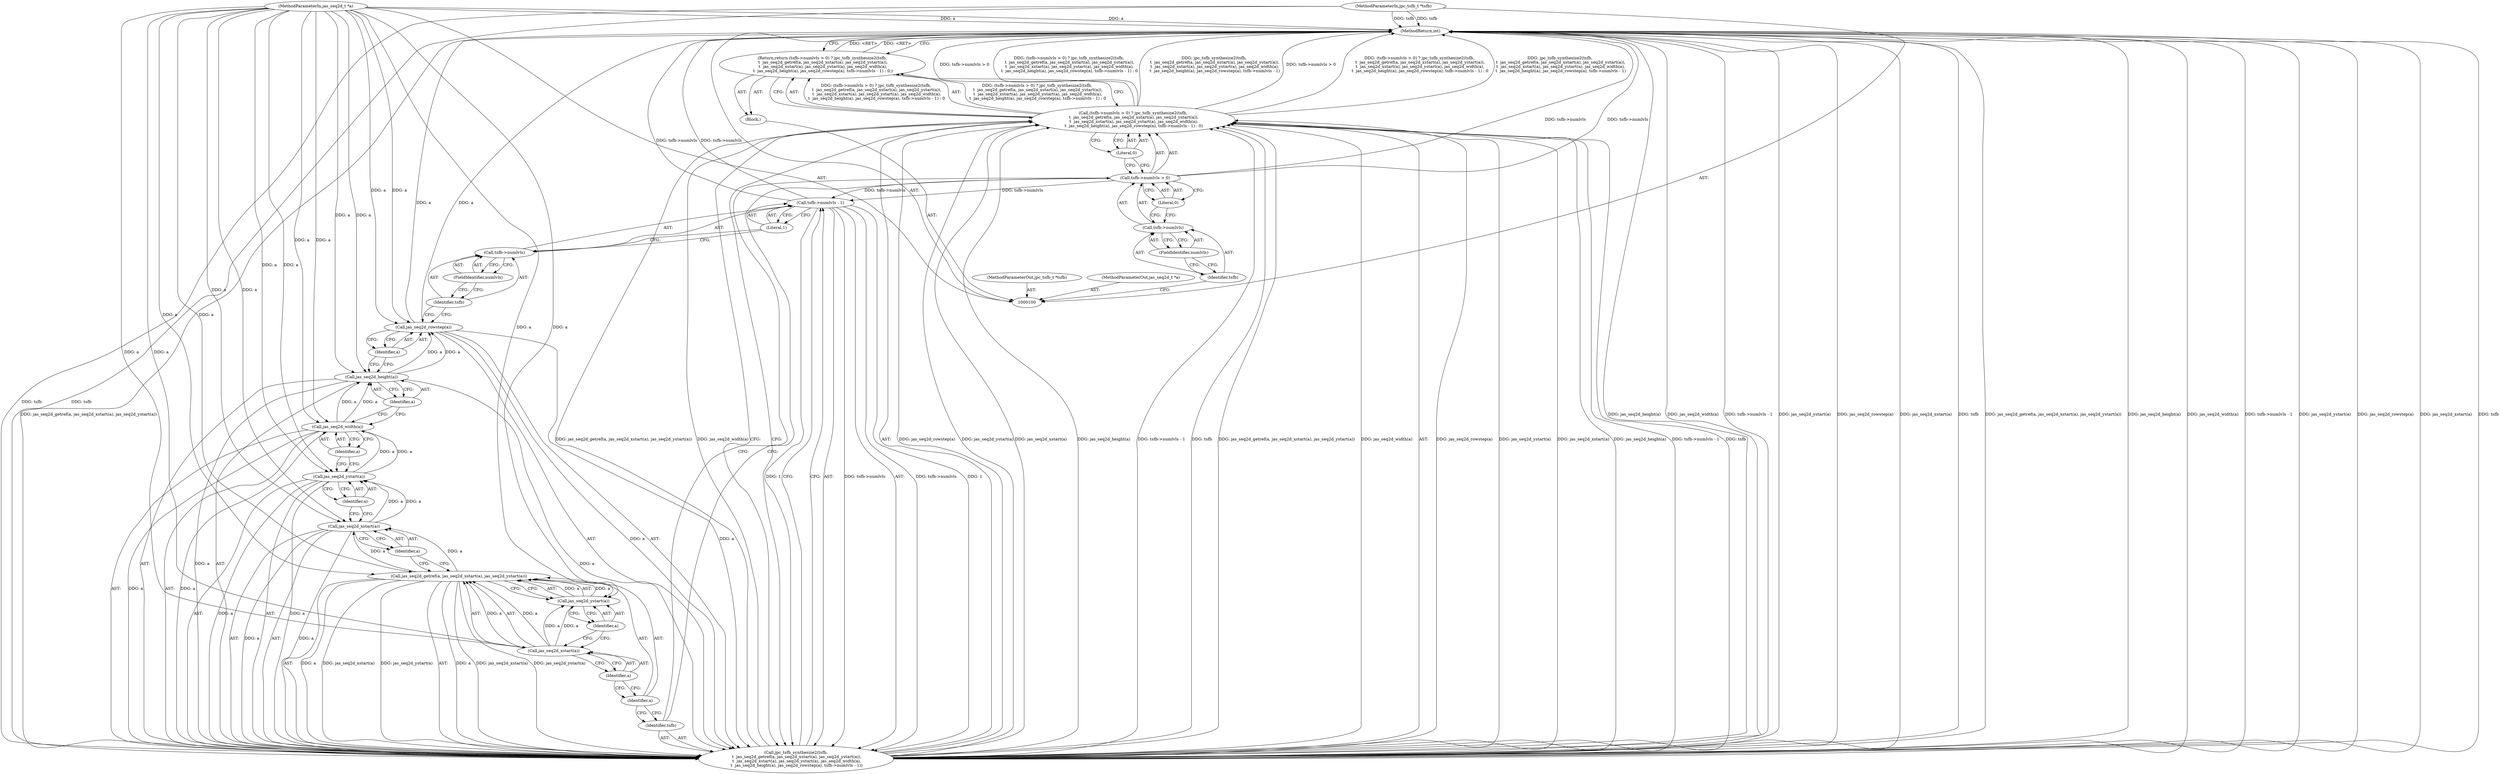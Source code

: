 digraph "1_jasper_2e82fa00466ae525339754bb3ab0a0474a31d4bd_0" {
"1000135" [label="(MethodReturn,int)"];
"1000101" [label="(MethodParameterIn,jpc_tsfb_t *tsfb)"];
"1000199" [label="(MethodParameterOut,jpc_tsfb_t *tsfb)"];
"1000102" [label="(MethodParameterIn,jas_seq2d_t *a)"];
"1000200" [label="(MethodParameterOut,jas_seq2d_t *a)"];
"1000103" [label="(Block,)"];
"1000104" [label="(Return,return (tsfb->numlvls > 0) ? jpc_tsfb_synthesize2(tsfb,\n \t  jas_seq2d_getref(a, jas_seq2d_xstart(a), jas_seq2d_ystart(a)),\n \t  jas_seq2d_xstart(a), jas_seq2d_ystart(a), jas_seq2d_width(a),\n \t  jas_seq2d_height(a), jas_seq2d_rowstep(a), tsfb->numlvls - 1) : 0;)"];
"1000109" [label="(FieldIdentifier,numlvls)"];
"1000110" [label="(Literal,0)"];
"1000111" [label="(Call,jpc_tsfb_synthesize2(tsfb,\n \t  jas_seq2d_getref(a, jas_seq2d_xstart(a), jas_seq2d_ystart(a)),\n \t  jas_seq2d_xstart(a), jas_seq2d_ystart(a), jas_seq2d_width(a),\n \t  jas_seq2d_height(a), jas_seq2d_rowstep(a), tsfb->numlvls - 1))"];
"1000112" [label="(Identifier,tsfb)"];
"1000105" [label="(Call,(tsfb->numlvls > 0) ? jpc_tsfb_synthesize2(tsfb,\n \t  jas_seq2d_getref(a, jas_seq2d_xstart(a), jas_seq2d_ystart(a)),\n \t  jas_seq2d_xstart(a), jas_seq2d_ystart(a), jas_seq2d_width(a),\n \t  jas_seq2d_height(a), jas_seq2d_rowstep(a), tsfb->numlvls - 1) : 0)"];
"1000106" [label="(Call,tsfb->numlvls > 0)"];
"1000107" [label="(Call,tsfb->numlvls)"];
"1000108" [label="(Identifier,tsfb)"];
"1000114" [label="(Identifier,a)"];
"1000115" [label="(Call,jas_seq2d_xstart(a))"];
"1000113" [label="(Call,jas_seq2d_getref(a, jas_seq2d_xstart(a), jas_seq2d_ystart(a)))"];
"1000116" [label="(Identifier,a)"];
"1000117" [label="(Call,jas_seq2d_ystart(a))"];
"1000118" [label="(Identifier,a)"];
"1000120" [label="(Identifier,a)"];
"1000121" [label="(Call,jas_seq2d_ystart(a))"];
"1000119" [label="(Call,jas_seq2d_xstart(a))"];
"1000122" [label="(Identifier,a)"];
"1000123" [label="(Call,jas_seq2d_width(a))"];
"1000124" [label="(Identifier,a)"];
"1000126" [label="(Identifier,a)"];
"1000127" [label="(Call,jas_seq2d_rowstep(a))"];
"1000125" [label="(Call,jas_seq2d_height(a))"];
"1000128" [label="(Identifier,a)"];
"1000129" [label="(Call,tsfb->numlvls - 1)"];
"1000130" [label="(Call,tsfb->numlvls)"];
"1000131" [label="(Identifier,tsfb)"];
"1000132" [label="(FieldIdentifier,numlvls)"];
"1000133" [label="(Literal,1)"];
"1000134" [label="(Literal,0)"];
"1000135" -> "1000100"  [label="AST: "];
"1000135" -> "1000104"  [label="CFG: "];
"1000129" -> "1000135"  [label="DDG: tsfb->numlvls"];
"1000111" -> "1000135"  [label="DDG: jas_seq2d_height(a)"];
"1000111" -> "1000135"  [label="DDG: jas_seq2d_width(a)"];
"1000111" -> "1000135"  [label="DDG: tsfb->numlvls - 1"];
"1000111" -> "1000135"  [label="DDG: jas_seq2d_ystart(a)"];
"1000111" -> "1000135"  [label="DDG: jas_seq2d_rowstep(a)"];
"1000111" -> "1000135"  [label="DDG: jas_seq2d_xstart(a)"];
"1000111" -> "1000135"  [label="DDG: tsfb"];
"1000111" -> "1000135"  [label="DDG: jas_seq2d_getref(a, jas_seq2d_xstart(a), jas_seq2d_ystart(a))"];
"1000106" -> "1000135"  [label="DDG: tsfb->numlvls"];
"1000105" -> "1000135"  [label="DDG: (tsfb->numlvls > 0) ? jpc_tsfb_synthesize2(tsfb,\n \t  jas_seq2d_getref(a, jas_seq2d_xstart(a), jas_seq2d_ystart(a)),\n \t  jas_seq2d_xstart(a), jas_seq2d_ystart(a), jas_seq2d_width(a),\n \t  jas_seq2d_height(a), jas_seq2d_rowstep(a), tsfb->numlvls - 1) : 0"];
"1000105" -> "1000135"  [label="DDG: jpc_tsfb_synthesize2(tsfb,\n \t  jas_seq2d_getref(a, jas_seq2d_xstart(a), jas_seq2d_ystart(a)),\n \t  jas_seq2d_xstart(a), jas_seq2d_ystart(a), jas_seq2d_width(a),\n \t  jas_seq2d_height(a), jas_seq2d_rowstep(a), tsfb->numlvls - 1)"];
"1000105" -> "1000135"  [label="DDG: tsfb->numlvls > 0"];
"1000127" -> "1000135"  [label="DDG: a"];
"1000102" -> "1000135"  [label="DDG: a"];
"1000101" -> "1000135"  [label="DDG: tsfb"];
"1000104" -> "1000135"  [label="DDG: <RET>"];
"1000101" -> "1000100"  [label="AST: "];
"1000101" -> "1000135"  [label="DDG: tsfb"];
"1000101" -> "1000111"  [label="DDG: tsfb"];
"1000199" -> "1000100"  [label="AST: "];
"1000102" -> "1000100"  [label="AST: "];
"1000102" -> "1000135"  [label="DDG: a"];
"1000102" -> "1000113"  [label="DDG: a"];
"1000102" -> "1000115"  [label="DDG: a"];
"1000102" -> "1000117"  [label="DDG: a"];
"1000102" -> "1000119"  [label="DDG: a"];
"1000102" -> "1000121"  [label="DDG: a"];
"1000102" -> "1000123"  [label="DDG: a"];
"1000102" -> "1000125"  [label="DDG: a"];
"1000102" -> "1000127"  [label="DDG: a"];
"1000200" -> "1000100"  [label="AST: "];
"1000103" -> "1000100"  [label="AST: "];
"1000104" -> "1000103"  [label="AST: "];
"1000104" -> "1000103"  [label="AST: "];
"1000104" -> "1000105"  [label="CFG: "];
"1000105" -> "1000104"  [label="AST: "];
"1000135" -> "1000104"  [label="CFG: "];
"1000104" -> "1000135"  [label="DDG: <RET>"];
"1000105" -> "1000104"  [label="DDG: (tsfb->numlvls > 0) ? jpc_tsfb_synthesize2(tsfb,\n \t  jas_seq2d_getref(a, jas_seq2d_xstart(a), jas_seq2d_ystart(a)),\n \t  jas_seq2d_xstart(a), jas_seq2d_ystart(a), jas_seq2d_width(a),\n \t  jas_seq2d_height(a), jas_seq2d_rowstep(a), tsfb->numlvls - 1) : 0"];
"1000109" -> "1000107"  [label="AST: "];
"1000109" -> "1000108"  [label="CFG: "];
"1000107" -> "1000109"  [label="CFG: "];
"1000110" -> "1000106"  [label="AST: "];
"1000110" -> "1000107"  [label="CFG: "];
"1000106" -> "1000110"  [label="CFG: "];
"1000111" -> "1000105"  [label="AST: "];
"1000111" -> "1000129"  [label="CFG: "];
"1000112" -> "1000111"  [label="AST: "];
"1000113" -> "1000111"  [label="AST: "];
"1000119" -> "1000111"  [label="AST: "];
"1000121" -> "1000111"  [label="AST: "];
"1000123" -> "1000111"  [label="AST: "];
"1000125" -> "1000111"  [label="AST: "];
"1000127" -> "1000111"  [label="AST: "];
"1000129" -> "1000111"  [label="AST: "];
"1000105" -> "1000111"  [label="CFG: "];
"1000111" -> "1000135"  [label="DDG: jas_seq2d_height(a)"];
"1000111" -> "1000135"  [label="DDG: jas_seq2d_width(a)"];
"1000111" -> "1000135"  [label="DDG: tsfb->numlvls - 1"];
"1000111" -> "1000135"  [label="DDG: jas_seq2d_ystart(a)"];
"1000111" -> "1000135"  [label="DDG: jas_seq2d_rowstep(a)"];
"1000111" -> "1000135"  [label="DDG: jas_seq2d_xstart(a)"];
"1000111" -> "1000135"  [label="DDG: tsfb"];
"1000111" -> "1000135"  [label="DDG: jas_seq2d_getref(a, jas_seq2d_xstart(a), jas_seq2d_ystart(a))"];
"1000111" -> "1000105"  [label="DDG: jas_seq2d_rowstep(a)"];
"1000111" -> "1000105"  [label="DDG: jas_seq2d_ystart(a)"];
"1000111" -> "1000105"  [label="DDG: jas_seq2d_xstart(a)"];
"1000111" -> "1000105"  [label="DDG: jas_seq2d_height(a)"];
"1000111" -> "1000105"  [label="DDG: tsfb->numlvls - 1"];
"1000111" -> "1000105"  [label="DDG: tsfb"];
"1000111" -> "1000105"  [label="DDG: jas_seq2d_getref(a, jas_seq2d_xstart(a), jas_seq2d_ystart(a))"];
"1000111" -> "1000105"  [label="DDG: jas_seq2d_width(a)"];
"1000101" -> "1000111"  [label="DDG: tsfb"];
"1000113" -> "1000111"  [label="DDG: a"];
"1000113" -> "1000111"  [label="DDG: jas_seq2d_xstart(a)"];
"1000113" -> "1000111"  [label="DDG: jas_seq2d_ystart(a)"];
"1000119" -> "1000111"  [label="DDG: a"];
"1000121" -> "1000111"  [label="DDG: a"];
"1000123" -> "1000111"  [label="DDG: a"];
"1000125" -> "1000111"  [label="DDG: a"];
"1000127" -> "1000111"  [label="DDG: a"];
"1000129" -> "1000111"  [label="DDG: tsfb->numlvls"];
"1000129" -> "1000111"  [label="DDG: 1"];
"1000112" -> "1000111"  [label="AST: "];
"1000112" -> "1000106"  [label="CFG: "];
"1000114" -> "1000112"  [label="CFG: "];
"1000105" -> "1000104"  [label="AST: "];
"1000105" -> "1000111"  [label="CFG: "];
"1000105" -> "1000134"  [label="CFG: "];
"1000106" -> "1000105"  [label="AST: "];
"1000111" -> "1000105"  [label="AST: "];
"1000134" -> "1000105"  [label="AST: "];
"1000104" -> "1000105"  [label="CFG: "];
"1000105" -> "1000135"  [label="DDG: (tsfb->numlvls > 0) ? jpc_tsfb_synthesize2(tsfb,\n \t  jas_seq2d_getref(a, jas_seq2d_xstart(a), jas_seq2d_ystart(a)),\n \t  jas_seq2d_xstart(a), jas_seq2d_ystart(a), jas_seq2d_width(a),\n \t  jas_seq2d_height(a), jas_seq2d_rowstep(a), tsfb->numlvls - 1) : 0"];
"1000105" -> "1000135"  [label="DDG: jpc_tsfb_synthesize2(tsfb,\n \t  jas_seq2d_getref(a, jas_seq2d_xstart(a), jas_seq2d_ystart(a)),\n \t  jas_seq2d_xstart(a), jas_seq2d_ystart(a), jas_seq2d_width(a),\n \t  jas_seq2d_height(a), jas_seq2d_rowstep(a), tsfb->numlvls - 1)"];
"1000105" -> "1000135"  [label="DDG: tsfb->numlvls > 0"];
"1000105" -> "1000104"  [label="DDG: (tsfb->numlvls > 0) ? jpc_tsfb_synthesize2(tsfb,\n \t  jas_seq2d_getref(a, jas_seq2d_xstart(a), jas_seq2d_ystart(a)),\n \t  jas_seq2d_xstart(a), jas_seq2d_ystart(a), jas_seq2d_width(a),\n \t  jas_seq2d_height(a), jas_seq2d_rowstep(a), tsfb->numlvls - 1) : 0"];
"1000111" -> "1000105"  [label="DDG: jas_seq2d_rowstep(a)"];
"1000111" -> "1000105"  [label="DDG: jas_seq2d_ystart(a)"];
"1000111" -> "1000105"  [label="DDG: jas_seq2d_xstart(a)"];
"1000111" -> "1000105"  [label="DDG: jas_seq2d_height(a)"];
"1000111" -> "1000105"  [label="DDG: tsfb->numlvls - 1"];
"1000111" -> "1000105"  [label="DDG: tsfb"];
"1000111" -> "1000105"  [label="DDG: jas_seq2d_getref(a, jas_seq2d_xstart(a), jas_seq2d_ystart(a))"];
"1000111" -> "1000105"  [label="DDG: jas_seq2d_width(a)"];
"1000106" -> "1000105"  [label="AST: "];
"1000106" -> "1000110"  [label="CFG: "];
"1000107" -> "1000106"  [label="AST: "];
"1000110" -> "1000106"  [label="AST: "];
"1000112" -> "1000106"  [label="CFG: "];
"1000134" -> "1000106"  [label="CFG: "];
"1000106" -> "1000135"  [label="DDG: tsfb->numlvls"];
"1000106" -> "1000129"  [label="DDG: tsfb->numlvls"];
"1000107" -> "1000106"  [label="AST: "];
"1000107" -> "1000109"  [label="CFG: "];
"1000108" -> "1000107"  [label="AST: "];
"1000109" -> "1000107"  [label="AST: "];
"1000110" -> "1000107"  [label="CFG: "];
"1000108" -> "1000107"  [label="AST: "];
"1000108" -> "1000100"  [label="CFG: "];
"1000109" -> "1000108"  [label="CFG: "];
"1000114" -> "1000113"  [label="AST: "];
"1000114" -> "1000112"  [label="CFG: "];
"1000116" -> "1000114"  [label="CFG: "];
"1000115" -> "1000113"  [label="AST: "];
"1000115" -> "1000116"  [label="CFG: "];
"1000116" -> "1000115"  [label="AST: "];
"1000118" -> "1000115"  [label="CFG: "];
"1000115" -> "1000113"  [label="DDG: a"];
"1000102" -> "1000115"  [label="DDG: a"];
"1000115" -> "1000117"  [label="DDG: a"];
"1000113" -> "1000111"  [label="AST: "];
"1000113" -> "1000117"  [label="CFG: "];
"1000114" -> "1000113"  [label="AST: "];
"1000115" -> "1000113"  [label="AST: "];
"1000117" -> "1000113"  [label="AST: "];
"1000120" -> "1000113"  [label="CFG: "];
"1000113" -> "1000111"  [label="DDG: a"];
"1000113" -> "1000111"  [label="DDG: jas_seq2d_xstart(a)"];
"1000113" -> "1000111"  [label="DDG: jas_seq2d_ystart(a)"];
"1000117" -> "1000113"  [label="DDG: a"];
"1000102" -> "1000113"  [label="DDG: a"];
"1000115" -> "1000113"  [label="DDG: a"];
"1000113" -> "1000119"  [label="DDG: a"];
"1000116" -> "1000115"  [label="AST: "];
"1000116" -> "1000114"  [label="CFG: "];
"1000115" -> "1000116"  [label="CFG: "];
"1000117" -> "1000113"  [label="AST: "];
"1000117" -> "1000118"  [label="CFG: "];
"1000118" -> "1000117"  [label="AST: "];
"1000113" -> "1000117"  [label="CFG: "];
"1000117" -> "1000113"  [label="DDG: a"];
"1000115" -> "1000117"  [label="DDG: a"];
"1000102" -> "1000117"  [label="DDG: a"];
"1000118" -> "1000117"  [label="AST: "];
"1000118" -> "1000115"  [label="CFG: "];
"1000117" -> "1000118"  [label="CFG: "];
"1000120" -> "1000119"  [label="AST: "];
"1000120" -> "1000113"  [label="CFG: "];
"1000119" -> "1000120"  [label="CFG: "];
"1000121" -> "1000111"  [label="AST: "];
"1000121" -> "1000122"  [label="CFG: "];
"1000122" -> "1000121"  [label="AST: "];
"1000124" -> "1000121"  [label="CFG: "];
"1000121" -> "1000111"  [label="DDG: a"];
"1000119" -> "1000121"  [label="DDG: a"];
"1000102" -> "1000121"  [label="DDG: a"];
"1000121" -> "1000123"  [label="DDG: a"];
"1000119" -> "1000111"  [label="AST: "];
"1000119" -> "1000120"  [label="CFG: "];
"1000120" -> "1000119"  [label="AST: "];
"1000122" -> "1000119"  [label="CFG: "];
"1000119" -> "1000111"  [label="DDG: a"];
"1000113" -> "1000119"  [label="DDG: a"];
"1000102" -> "1000119"  [label="DDG: a"];
"1000119" -> "1000121"  [label="DDG: a"];
"1000122" -> "1000121"  [label="AST: "];
"1000122" -> "1000119"  [label="CFG: "];
"1000121" -> "1000122"  [label="CFG: "];
"1000123" -> "1000111"  [label="AST: "];
"1000123" -> "1000124"  [label="CFG: "];
"1000124" -> "1000123"  [label="AST: "];
"1000126" -> "1000123"  [label="CFG: "];
"1000123" -> "1000111"  [label="DDG: a"];
"1000121" -> "1000123"  [label="DDG: a"];
"1000102" -> "1000123"  [label="DDG: a"];
"1000123" -> "1000125"  [label="DDG: a"];
"1000124" -> "1000123"  [label="AST: "];
"1000124" -> "1000121"  [label="CFG: "];
"1000123" -> "1000124"  [label="CFG: "];
"1000126" -> "1000125"  [label="AST: "];
"1000126" -> "1000123"  [label="CFG: "];
"1000125" -> "1000126"  [label="CFG: "];
"1000127" -> "1000111"  [label="AST: "];
"1000127" -> "1000128"  [label="CFG: "];
"1000128" -> "1000127"  [label="AST: "];
"1000131" -> "1000127"  [label="CFG: "];
"1000127" -> "1000135"  [label="DDG: a"];
"1000127" -> "1000111"  [label="DDG: a"];
"1000125" -> "1000127"  [label="DDG: a"];
"1000102" -> "1000127"  [label="DDG: a"];
"1000125" -> "1000111"  [label="AST: "];
"1000125" -> "1000126"  [label="CFG: "];
"1000126" -> "1000125"  [label="AST: "];
"1000128" -> "1000125"  [label="CFG: "];
"1000125" -> "1000111"  [label="DDG: a"];
"1000123" -> "1000125"  [label="DDG: a"];
"1000102" -> "1000125"  [label="DDG: a"];
"1000125" -> "1000127"  [label="DDG: a"];
"1000128" -> "1000127"  [label="AST: "];
"1000128" -> "1000125"  [label="CFG: "];
"1000127" -> "1000128"  [label="CFG: "];
"1000129" -> "1000111"  [label="AST: "];
"1000129" -> "1000133"  [label="CFG: "];
"1000130" -> "1000129"  [label="AST: "];
"1000133" -> "1000129"  [label="AST: "];
"1000111" -> "1000129"  [label="CFG: "];
"1000129" -> "1000135"  [label="DDG: tsfb->numlvls"];
"1000129" -> "1000111"  [label="DDG: tsfb->numlvls"];
"1000129" -> "1000111"  [label="DDG: 1"];
"1000106" -> "1000129"  [label="DDG: tsfb->numlvls"];
"1000130" -> "1000129"  [label="AST: "];
"1000130" -> "1000132"  [label="CFG: "];
"1000131" -> "1000130"  [label="AST: "];
"1000132" -> "1000130"  [label="AST: "];
"1000133" -> "1000130"  [label="CFG: "];
"1000131" -> "1000130"  [label="AST: "];
"1000131" -> "1000127"  [label="CFG: "];
"1000132" -> "1000131"  [label="CFG: "];
"1000132" -> "1000130"  [label="AST: "];
"1000132" -> "1000131"  [label="CFG: "];
"1000130" -> "1000132"  [label="CFG: "];
"1000133" -> "1000129"  [label="AST: "];
"1000133" -> "1000130"  [label="CFG: "];
"1000129" -> "1000133"  [label="CFG: "];
"1000134" -> "1000105"  [label="AST: "];
"1000134" -> "1000106"  [label="CFG: "];
"1000105" -> "1000134"  [label="CFG: "];
}
